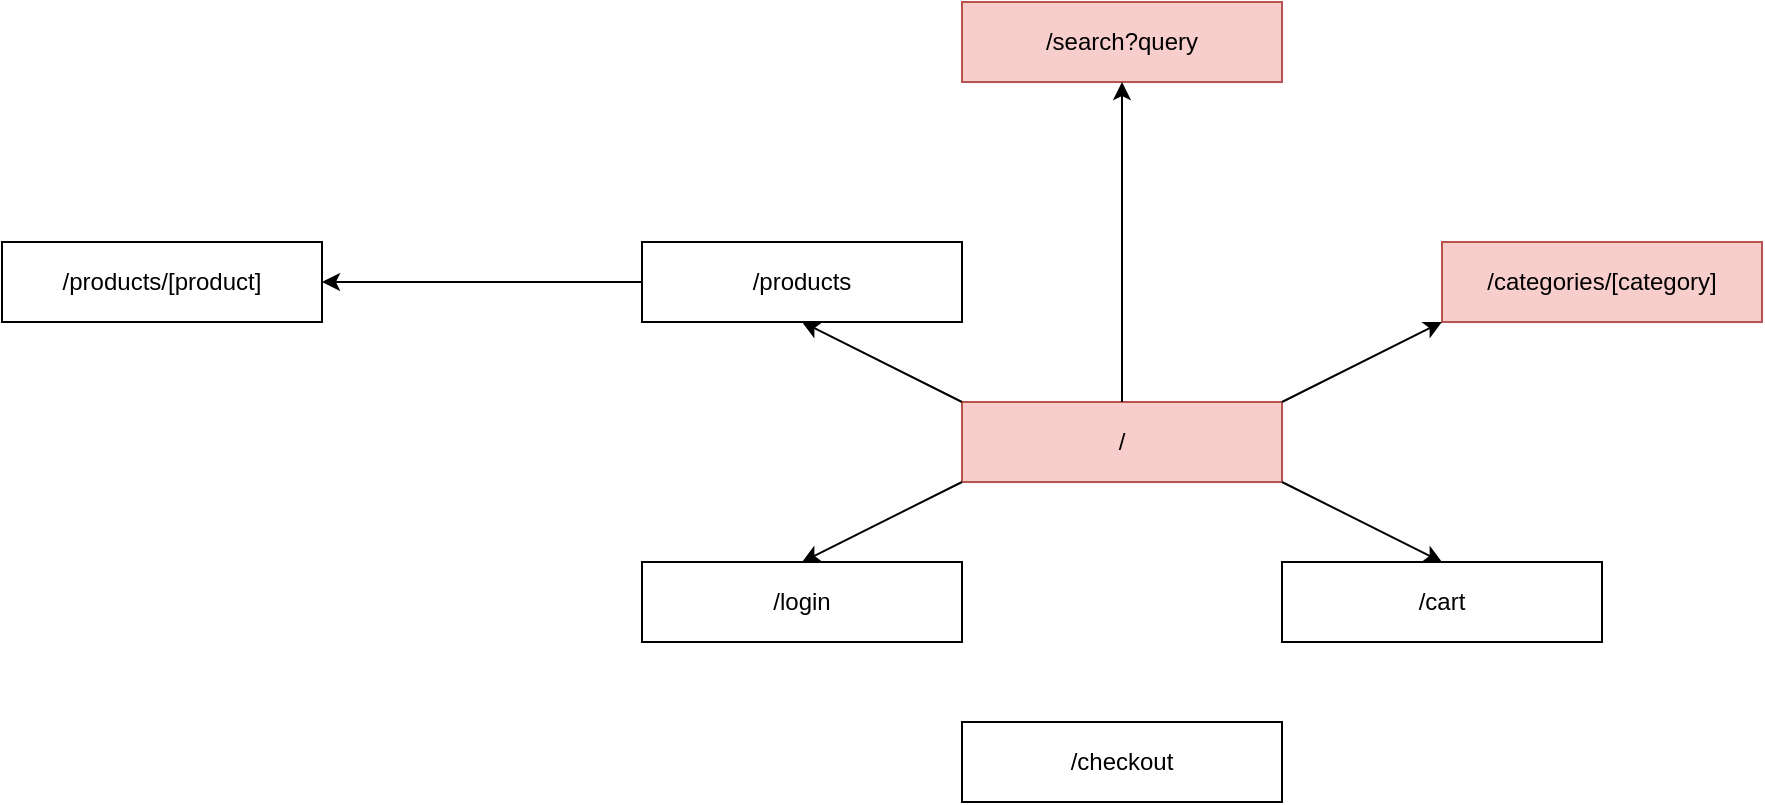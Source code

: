 <mxfile version="22.0.0" type="device">
  <diagram name="Page-1" id="gZ8RfxHKy3ugsc-45sxD">
    <mxGraphModel dx="1748" dy="579" grid="1" gridSize="10" guides="1" tooltips="1" connect="1" arrows="1" fold="1" page="1" pageScale="1" pageWidth="850" pageHeight="1100" math="0" shadow="0">
      <root>
        <mxCell id="0" />
        <mxCell id="1" parent="0" />
        <mxCell id="e0gquTGqYo5w4m7ctZFl-1" value="/" style="rounded=0;whiteSpace=wrap;html=1;fillColor=#f8cecc;strokeColor=#b85450;" parent="1" vertex="1">
          <mxGeometry x="-360" y="240" width="160" height="40" as="geometry" />
        </mxCell>
        <mxCell id="e0gquTGqYo5w4m7ctZFl-7" value="/products" style="rounded=0;whiteSpace=wrap;html=1;" parent="1" vertex="1">
          <mxGeometry x="-520" y="160" width="160" height="40" as="geometry" />
        </mxCell>
        <mxCell id="e0gquTGqYo5w4m7ctZFl-9" value="/categories/[category]" style="rounded=0;whiteSpace=wrap;html=1;fillColor=#f8cecc;strokeColor=#b85450;" parent="1" vertex="1">
          <mxGeometry x="-120" y="160" width="160" height="40" as="geometry" />
        </mxCell>
        <mxCell id="e0gquTGqYo5w4m7ctZFl-10" value="" style="endArrow=classic;html=1;rounded=0;entryX=0.5;entryY=1;entryDx=0;entryDy=0;exitX=0;exitY=0;exitDx=0;exitDy=0;" parent="1" source="e0gquTGqYo5w4m7ctZFl-1" target="e0gquTGqYo5w4m7ctZFl-7" edge="1">
          <mxGeometry width="50" height="50" relative="1" as="geometry">
            <mxPoint x="-160" y="120" as="sourcePoint" />
            <mxPoint x="-110" y="70" as="targetPoint" />
          </mxGeometry>
        </mxCell>
        <mxCell id="e0gquTGqYo5w4m7ctZFl-11" value="" style="endArrow=classic;html=1;rounded=0;exitX=1;exitY=0;exitDx=0;exitDy=0;entryX=0.5;entryY=1;entryDx=0;entryDy=0;" parent="1" source="e0gquTGqYo5w4m7ctZFl-1" edge="1">
          <mxGeometry width="50" height="50" relative="1" as="geometry">
            <mxPoint x="-160" y="120" as="sourcePoint" />
            <mxPoint x="-120" y="200" as="targetPoint" />
          </mxGeometry>
        </mxCell>
        <mxCell id="e0gquTGqYo5w4m7ctZFl-13" value="/login" style="rounded=0;whiteSpace=wrap;html=1;" parent="1" vertex="1">
          <mxGeometry x="-520" y="320" width="160" height="40" as="geometry" />
        </mxCell>
        <mxCell id="e0gquTGqYo5w4m7ctZFl-14" value="/cart" style="rounded=0;whiteSpace=wrap;html=1;" parent="1" vertex="1">
          <mxGeometry x="-200" y="320" width="160" height="40" as="geometry" />
        </mxCell>
        <mxCell id="e0gquTGqYo5w4m7ctZFl-15" value="/products/[product]" style="rounded=0;whiteSpace=wrap;html=1;" parent="1" vertex="1">
          <mxGeometry x="-840" y="160" width="160" height="40" as="geometry" />
        </mxCell>
        <mxCell id="e0gquTGqYo5w4m7ctZFl-16" value="" style="endArrow=classic;html=1;rounded=0;entryX=1;entryY=0.5;entryDx=0;entryDy=0;exitX=0;exitY=0.5;exitDx=0;exitDy=0;" parent="1" source="e0gquTGqYo5w4m7ctZFl-7" target="e0gquTGqYo5w4m7ctZFl-15" edge="1">
          <mxGeometry width="50" height="50" relative="1" as="geometry">
            <mxPoint x="-710" y="230" as="sourcePoint" />
            <mxPoint x="-660" y="180" as="targetPoint" />
          </mxGeometry>
        </mxCell>
        <mxCell id="e0gquTGqYo5w4m7ctZFl-17" value="/checkout" style="rounded=0;whiteSpace=wrap;html=1;" parent="1" vertex="1">
          <mxGeometry x="-360" y="400" width="160" height="40" as="geometry" />
        </mxCell>
        <mxCell id="e0gquTGqYo5w4m7ctZFl-20" value="" style="endArrow=classic;html=1;rounded=0;entryX=0.5;entryY=0;entryDx=0;entryDy=0;exitX=0;exitY=1;exitDx=0;exitDy=0;" parent="1" source="e0gquTGqYo5w4m7ctZFl-1" target="e0gquTGqYo5w4m7ctZFl-13" edge="1">
          <mxGeometry width="50" height="50" relative="1" as="geometry">
            <mxPoint x="-280" y="470" as="sourcePoint" />
            <mxPoint x="-230" y="420" as="targetPoint" />
          </mxGeometry>
        </mxCell>
        <mxCell id="e0gquTGqYo5w4m7ctZFl-22" value="" style="endArrow=classic;html=1;rounded=0;entryX=0.5;entryY=0;entryDx=0;entryDy=0;exitX=1;exitY=1;exitDx=0;exitDy=0;" parent="1" source="e0gquTGqYo5w4m7ctZFl-1" target="e0gquTGqYo5w4m7ctZFl-14" edge="1">
          <mxGeometry width="50" height="50" relative="1" as="geometry">
            <mxPoint x="-280" y="470" as="sourcePoint" />
            <mxPoint x="-230" y="420" as="targetPoint" />
          </mxGeometry>
        </mxCell>
        <mxCell id="I-0gavySATz9YsmdprGy-1" value="/search?query" style="rounded=0;whiteSpace=wrap;html=1;fillColor=#f8cecc;strokeColor=#b85450;" parent="1" vertex="1">
          <mxGeometry x="-360" y="40" width="160" height="40" as="geometry" />
        </mxCell>
        <mxCell id="I-0gavySATz9YsmdprGy-3" value="" style="endArrow=classic;html=1;rounded=0;exitX=0.5;exitY=0;exitDx=0;exitDy=0;entryX=0.5;entryY=1;entryDx=0;entryDy=0;" parent="1" source="e0gquTGqYo5w4m7ctZFl-1" target="I-0gavySATz9YsmdprGy-1" edge="1">
          <mxGeometry width="50" height="50" relative="1" as="geometry">
            <mxPoint x="-410" y="330" as="sourcePoint" />
            <mxPoint x="-360" y="280" as="targetPoint" />
          </mxGeometry>
        </mxCell>
      </root>
    </mxGraphModel>
  </diagram>
</mxfile>
